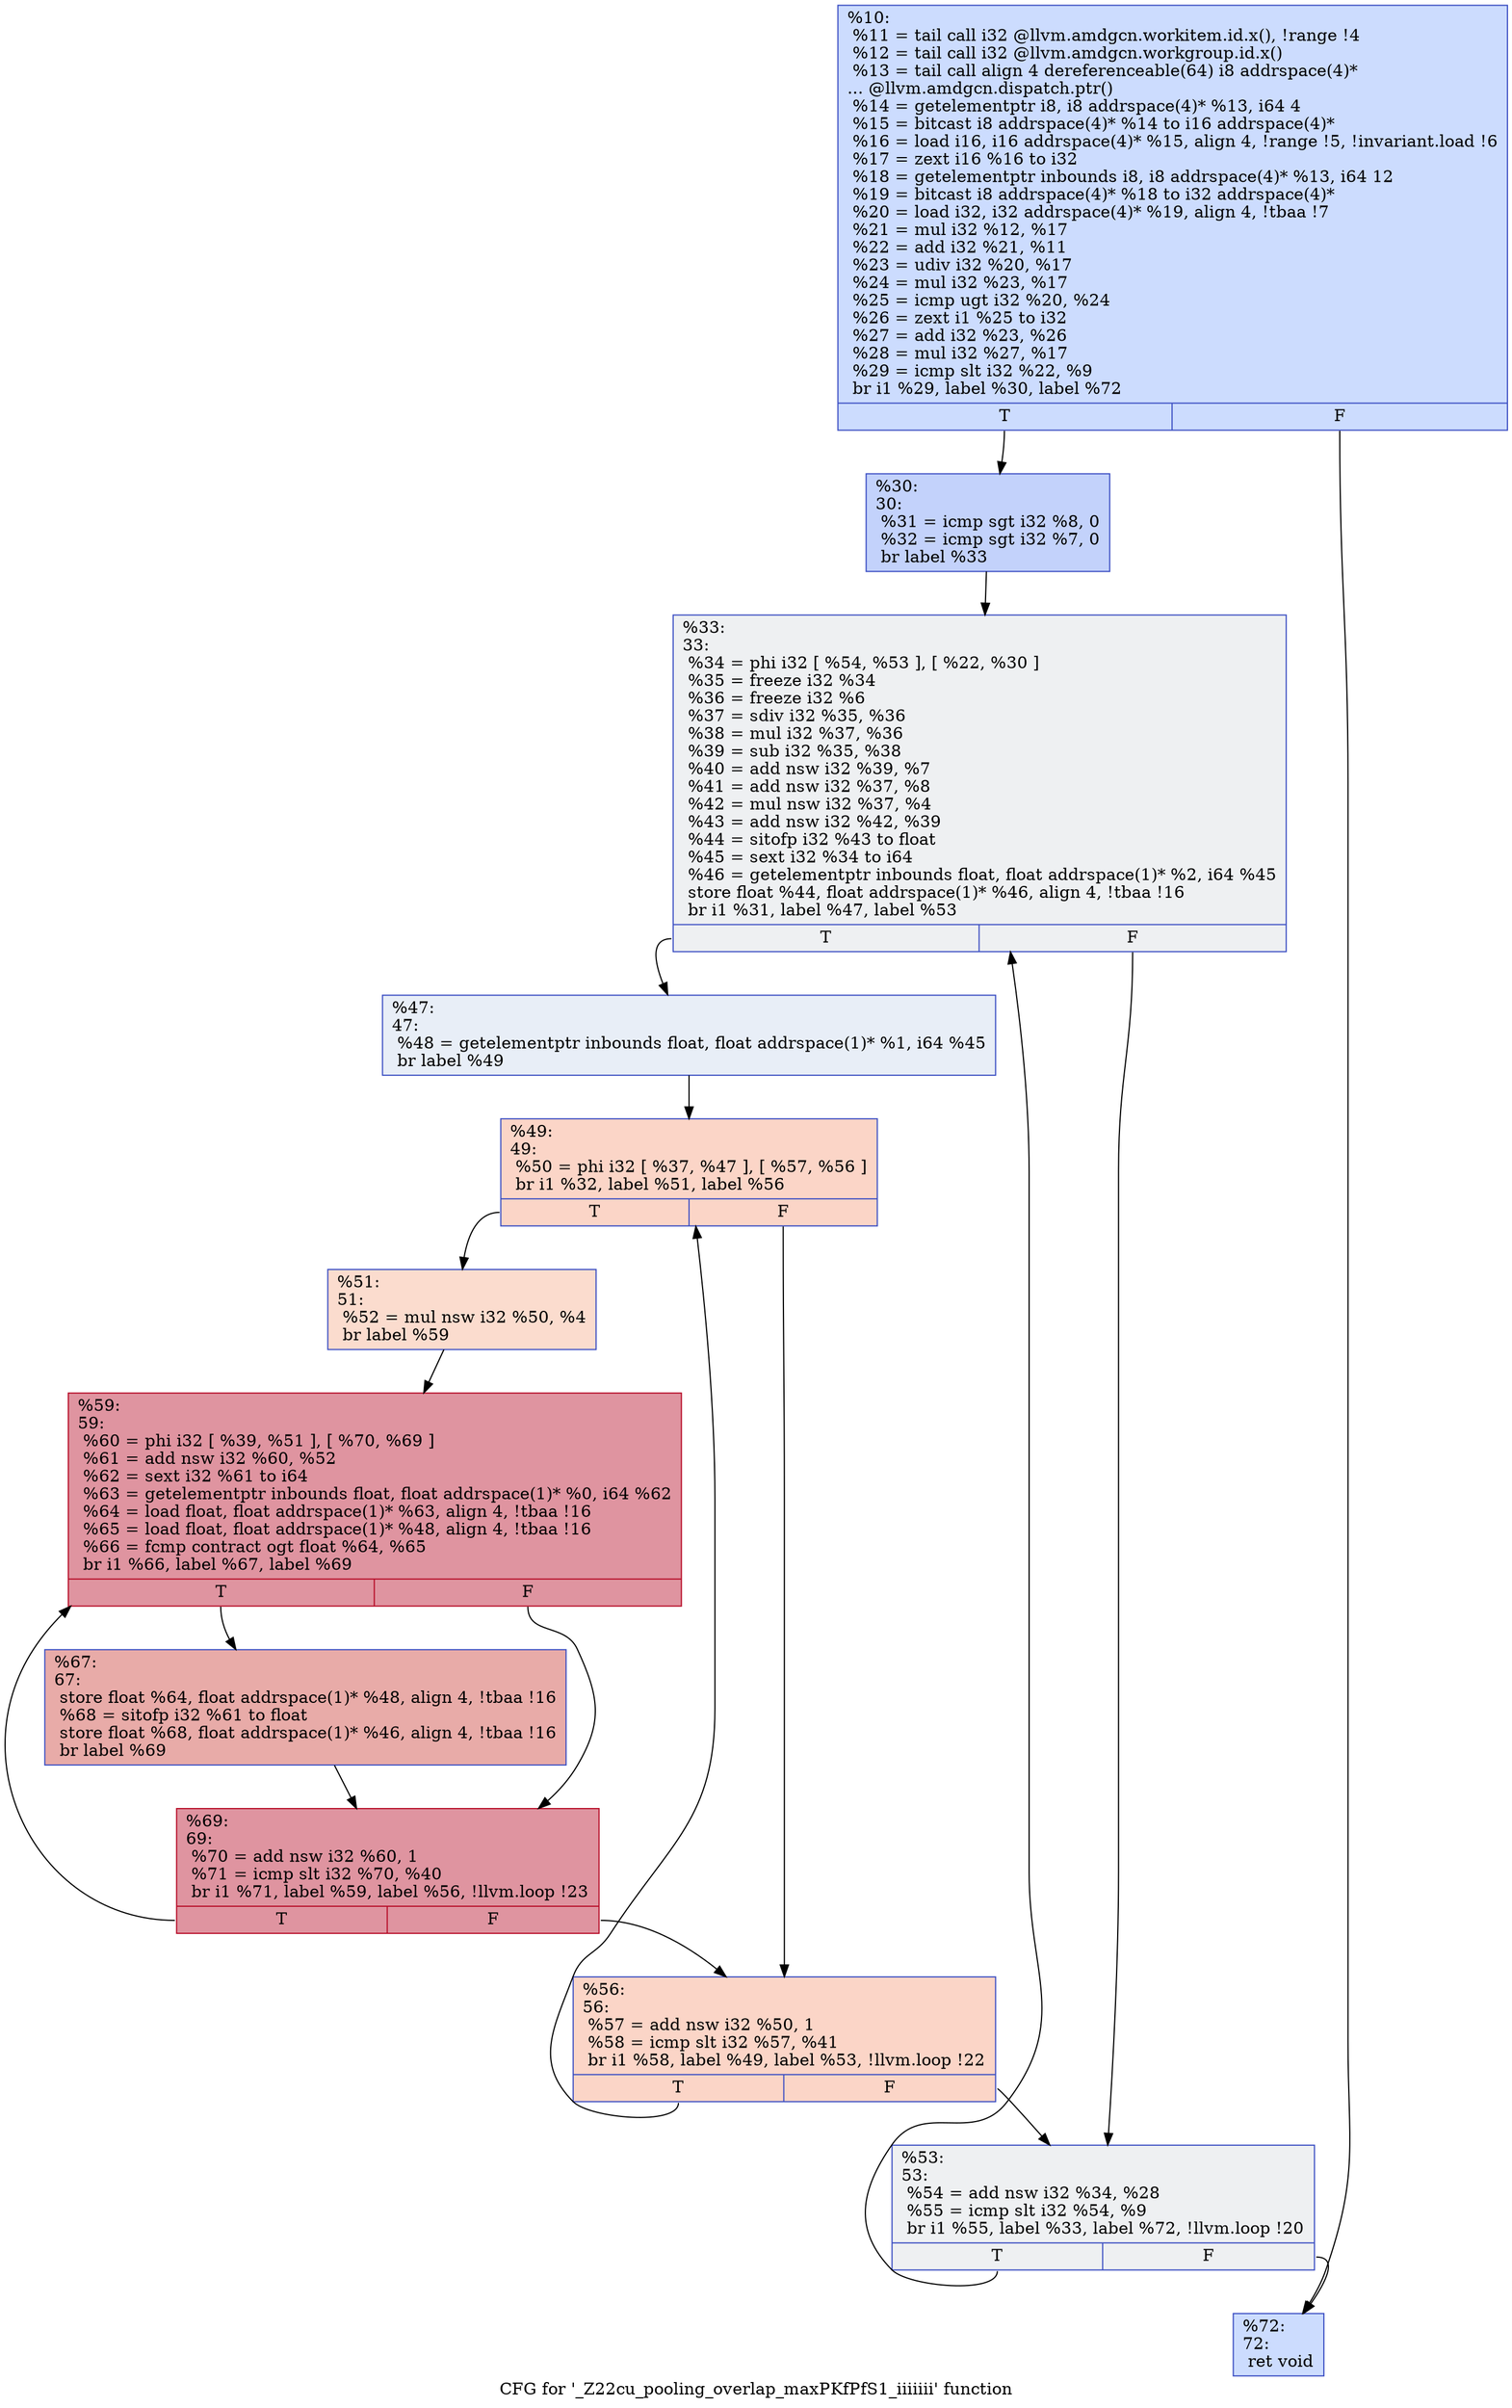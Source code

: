 digraph "CFG for '_Z22cu_pooling_overlap_maxPKfPfS1_iiiiiii' function" {
	label="CFG for '_Z22cu_pooling_overlap_maxPKfPfS1_iiiiiii' function";

	Node0x6316180 [shape=record,color="#3d50c3ff", style=filled, fillcolor="#8caffe70",label="{%10:\l  %11 = tail call i32 @llvm.amdgcn.workitem.id.x(), !range !4\l  %12 = tail call i32 @llvm.amdgcn.workgroup.id.x()\l  %13 = tail call align 4 dereferenceable(64) i8 addrspace(4)*\l... @llvm.amdgcn.dispatch.ptr()\l  %14 = getelementptr i8, i8 addrspace(4)* %13, i64 4\l  %15 = bitcast i8 addrspace(4)* %14 to i16 addrspace(4)*\l  %16 = load i16, i16 addrspace(4)* %15, align 4, !range !5, !invariant.load !6\l  %17 = zext i16 %16 to i32\l  %18 = getelementptr inbounds i8, i8 addrspace(4)* %13, i64 12\l  %19 = bitcast i8 addrspace(4)* %18 to i32 addrspace(4)*\l  %20 = load i32, i32 addrspace(4)* %19, align 4, !tbaa !7\l  %21 = mul i32 %12, %17\l  %22 = add i32 %21, %11\l  %23 = udiv i32 %20, %17\l  %24 = mul i32 %23, %17\l  %25 = icmp ugt i32 %20, %24\l  %26 = zext i1 %25 to i32\l  %27 = add i32 %23, %26\l  %28 = mul i32 %27, %17\l  %29 = icmp slt i32 %22, %9\l  br i1 %29, label %30, label %72\l|{<s0>T|<s1>F}}"];
	Node0x6316180:s0 -> Node0x63192f0;
	Node0x6316180:s1 -> Node0x6319380;
	Node0x63192f0 [shape=record,color="#3d50c3ff", style=filled, fillcolor="#779af770",label="{%30:\l30:                                               \l  %31 = icmp sgt i32 %8, 0\l  %32 = icmp sgt i32 %7, 0\l  br label %33\l}"];
	Node0x63192f0 -> Node0x6318a30;
	Node0x6318a30 [shape=record,color="#3d50c3ff", style=filled, fillcolor="#d9dce170",label="{%33:\l33:                                               \l  %34 = phi i32 [ %54, %53 ], [ %22, %30 ]\l  %35 = freeze i32 %34\l  %36 = freeze i32 %6\l  %37 = sdiv i32 %35, %36\l  %38 = mul i32 %37, %36\l  %39 = sub i32 %35, %38\l  %40 = add nsw i32 %39, %7\l  %41 = add nsw i32 %37, %8\l  %42 = mul nsw i32 %37, %4\l  %43 = add nsw i32 %42, %39\l  %44 = sitofp i32 %43 to float\l  %45 = sext i32 %34 to i64\l  %46 = getelementptr inbounds float, float addrspace(1)* %2, i64 %45\l  store float %44, float addrspace(1)* %46, align 4, !tbaa !16\l  br i1 %31, label %47, label %53\l|{<s0>T|<s1>F}}"];
	Node0x6318a30:s0 -> Node0x631a180;
	Node0x6318a30:s1 -> Node0x63197f0;
	Node0x631a180 [shape=record,color="#3d50c3ff", style=filled, fillcolor="#cbd8ee70",label="{%47:\l47:                                               \l  %48 = getelementptr inbounds float, float addrspace(1)* %1, i64 %45\l  br label %49\l}"];
	Node0x631a180 -> Node0x631a360;
	Node0x631a360 [shape=record,color="#3d50c3ff", style=filled, fillcolor="#f5a08170",label="{%49:\l49:                                               \l  %50 = phi i32 [ %37, %47 ], [ %57, %56 ]\l  br i1 %32, label %51, label %56\l|{<s0>T|<s1>F}}"];
	Node0x631a360:s0 -> Node0x631a560;
	Node0x631a360:s1 -> Node0x631a420;
	Node0x631a560 [shape=record,color="#3d50c3ff", style=filled, fillcolor="#f7af9170",label="{%51:\l51:                                               \l  %52 = mul nsw i32 %50, %4\l  br label %59\l}"];
	Node0x631a560 -> Node0x631a730;
	Node0x63197f0 [shape=record,color="#3d50c3ff", style=filled, fillcolor="#d9dce170",label="{%53:\l53:                                               \l  %54 = add nsw i32 %34, %28\l  %55 = icmp slt i32 %54, %9\l  br i1 %55, label %33, label %72, !llvm.loop !20\l|{<s0>T|<s1>F}}"];
	Node0x63197f0:s0 -> Node0x6318a30;
	Node0x63197f0:s1 -> Node0x6319380;
	Node0x631a420 [shape=record,color="#3d50c3ff", style=filled, fillcolor="#f5a08170",label="{%56:\l56:                                               \l  %57 = add nsw i32 %50, 1\l  %58 = icmp slt i32 %57, %41\l  br i1 %58, label %49, label %53, !llvm.loop !22\l|{<s0>T|<s1>F}}"];
	Node0x631a420:s0 -> Node0x631a360;
	Node0x631a420:s1 -> Node0x63197f0;
	Node0x631a730 [shape=record,color="#b70d28ff", style=filled, fillcolor="#b70d2870",label="{%59:\l59:                                               \l  %60 = phi i32 [ %39, %51 ], [ %70, %69 ]\l  %61 = add nsw i32 %60, %52\l  %62 = sext i32 %61 to i64\l  %63 = getelementptr inbounds float, float addrspace(1)* %0, i64 %62\l  %64 = load float, float addrspace(1)* %63, align 4, !tbaa !16\l  %65 = load float, float addrspace(1)* %48, align 4, !tbaa !16\l  %66 = fcmp contract ogt float %64, %65\l  br i1 %66, label %67, label %69\l|{<s0>T|<s1>F}}"];
	Node0x631a730:s0 -> Node0x6319710;
	Node0x631a730:s1 -> Node0x631ad10;
	Node0x6319710 [shape=record,color="#3d50c3ff", style=filled, fillcolor="#cc403a70",label="{%67:\l67:                                               \l  store float %64, float addrspace(1)* %48, align 4, !tbaa !16\l  %68 = sitofp i32 %61 to float\l  store float %68, float addrspace(1)* %46, align 4, !tbaa !16\l  br label %69\l}"];
	Node0x6319710 -> Node0x631ad10;
	Node0x631ad10 [shape=record,color="#b70d28ff", style=filled, fillcolor="#b70d2870",label="{%69:\l69:                                               \l  %70 = add nsw i32 %60, 1\l  %71 = icmp slt i32 %70, %40\l  br i1 %71, label %59, label %56, !llvm.loop !23\l|{<s0>T|<s1>F}}"];
	Node0x631ad10:s0 -> Node0x631a730;
	Node0x631ad10:s1 -> Node0x631a420;
	Node0x6319380 [shape=record,color="#3d50c3ff", style=filled, fillcolor="#8caffe70",label="{%72:\l72:                                               \l  ret void\l}"];
}
